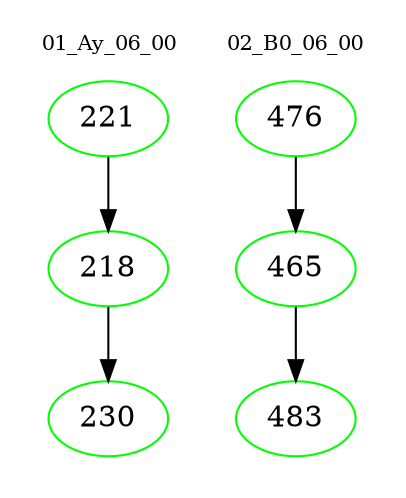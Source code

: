 digraph{
subgraph cluster_0 {
color = white
label = "01_Ay_06_00";
fontsize=10;
T0_221 [label="221", color="green"]
T0_221 -> T0_218 [color="black"]
T0_218 [label="218", color="green"]
T0_218 -> T0_230 [color="black"]
T0_230 [label="230", color="green"]
}
subgraph cluster_1 {
color = white
label = "02_B0_06_00";
fontsize=10;
T1_476 [label="476", color="green"]
T1_476 -> T1_465 [color="black"]
T1_465 [label="465", color="green"]
T1_465 -> T1_483 [color="black"]
T1_483 [label="483", color="green"]
}
}
